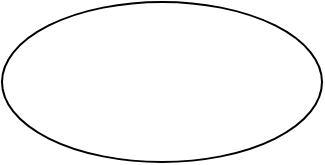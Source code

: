 <mxfile version="22.1.18" type="github">
  <diagram name="Страница — 1" id="4d1qR_BhAaS2eiX-IXbG">
    <mxGraphModel dx="1624" dy="804" grid="1" gridSize="10" guides="1" tooltips="1" connect="1" arrows="1" fold="1" page="1" pageScale="1" pageWidth="827" pageHeight="1169" math="0" shadow="0">
      <root>
        <mxCell id="0" />
        <mxCell id="1" parent="0" />
        <mxCell id="MSRMQxqkNgEAZqvCDTL8-1" value="" style="ellipse;whiteSpace=wrap;html=1;" vertex="1" parent="1">
          <mxGeometry x="20" y="20" width="160" height="80" as="geometry" />
        </mxCell>
      </root>
    </mxGraphModel>
  </diagram>
</mxfile>

